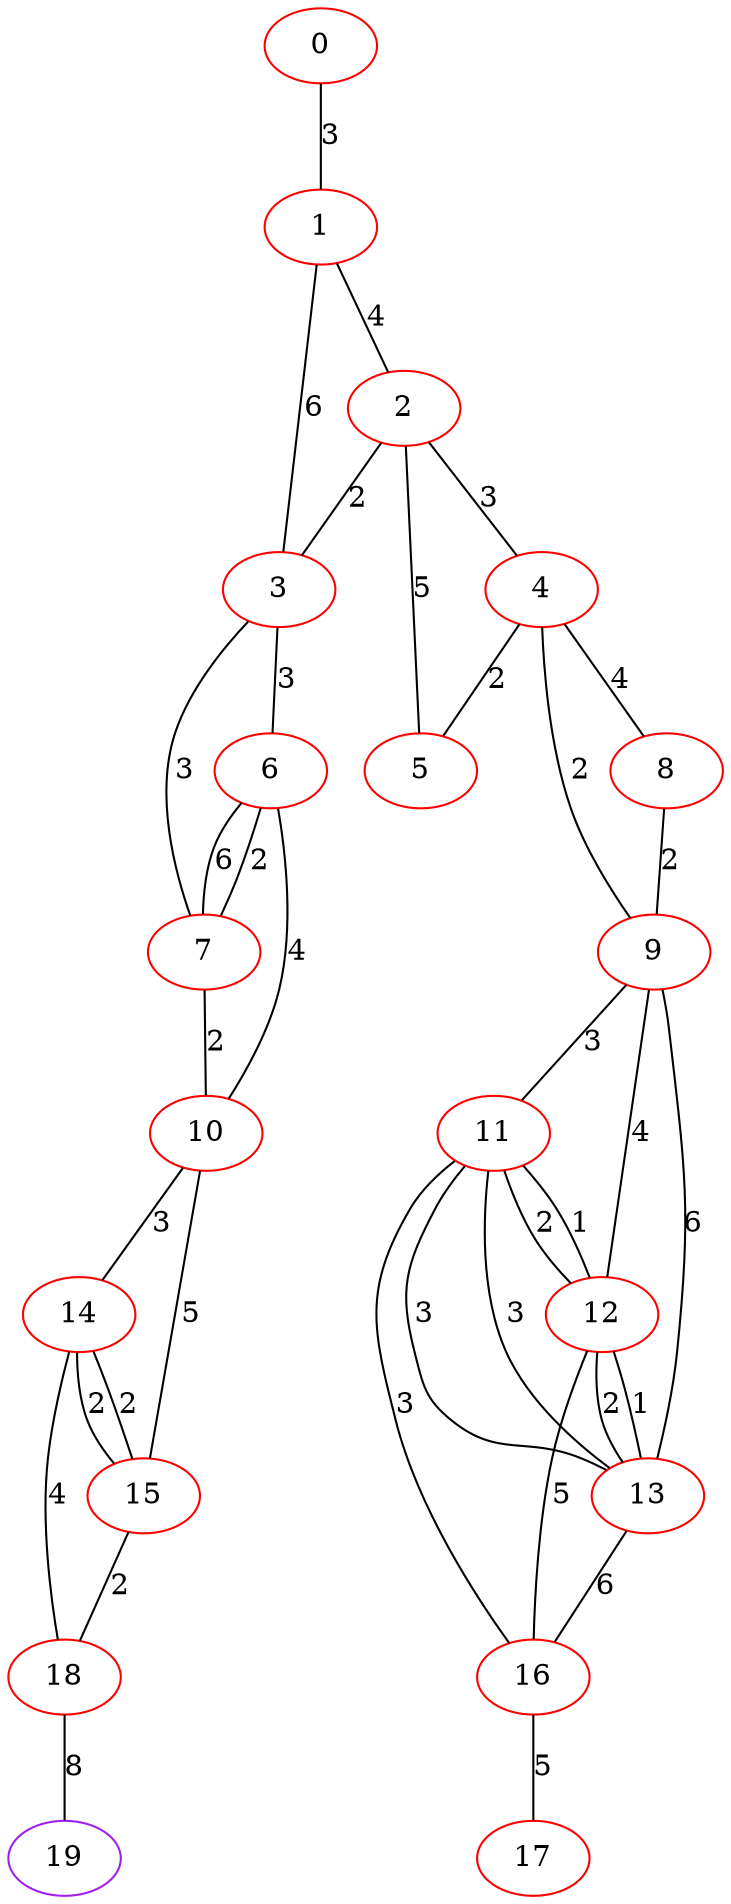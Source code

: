graph "" {
0 [color=red, weight=1];
1 [color=red, weight=1];
2 [color=red, weight=1];
3 [color=red, weight=1];
4 [color=red, weight=1];
5 [color=red, weight=1];
6 [color=red, weight=1];
7 [color=red, weight=1];
8 [color=red, weight=1];
9 [color=red, weight=1];
10 [color=red, weight=1];
11 [color=red, weight=1];
12 [color=red, weight=1];
13 [color=red, weight=1];
14 [color=red, weight=1];
15 [color=red, weight=1];
16 [color=red, weight=1];
17 [color=red, weight=1];
18 [color=red, weight=1];
19 [color=purple, weight=4];
0 -- 1  [key=0, label=3];
1 -- 2  [key=0, label=4];
1 -- 3  [key=0, label=6];
2 -- 3  [key=0, label=2];
2 -- 4  [key=0, label=3];
2 -- 5  [key=0, label=5];
3 -- 6  [key=0, label=3];
3 -- 7  [key=0, label=3];
4 -- 8  [key=0, label=4];
4 -- 9  [key=0, label=2];
4 -- 5  [key=0, label=2];
6 -- 10  [key=0, label=4];
6 -- 7  [key=0, label=2];
6 -- 7  [key=1, label=6];
7 -- 10  [key=0, label=2];
8 -- 9  [key=0, label=2];
9 -- 12  [key=0, label=4];
9 -- 11  [key=0, label=3];
9 -- 13  [key=0, label=6];
10 -- 14  [key=0, label=3];
10 -- 15  [key=0, label=5];
11 -- 16  [key=0, label=3];
11 -- 12  [key=0, label=2];
11 -- 12  [key=1, label=1];
11 -- 13  [key=0, label=3];
11 -- 13  [key=1, label=3];
12 -- 16  [key=0, label=5];
12 -- 13  [key=0, label=1];
12 -- 13  [key=1, label=2];
13 -- 16  [key=0, label=6];
14 -- 18  [key=0, label=4];
14 -- 15  [key=0, label=2];
14 -- 15  [key=1, label=2];
15 -- 18  [key=0, label=2];
16 -- 17  [key=0, label=5];
18 -- 19  [key=0, label=8];
}
